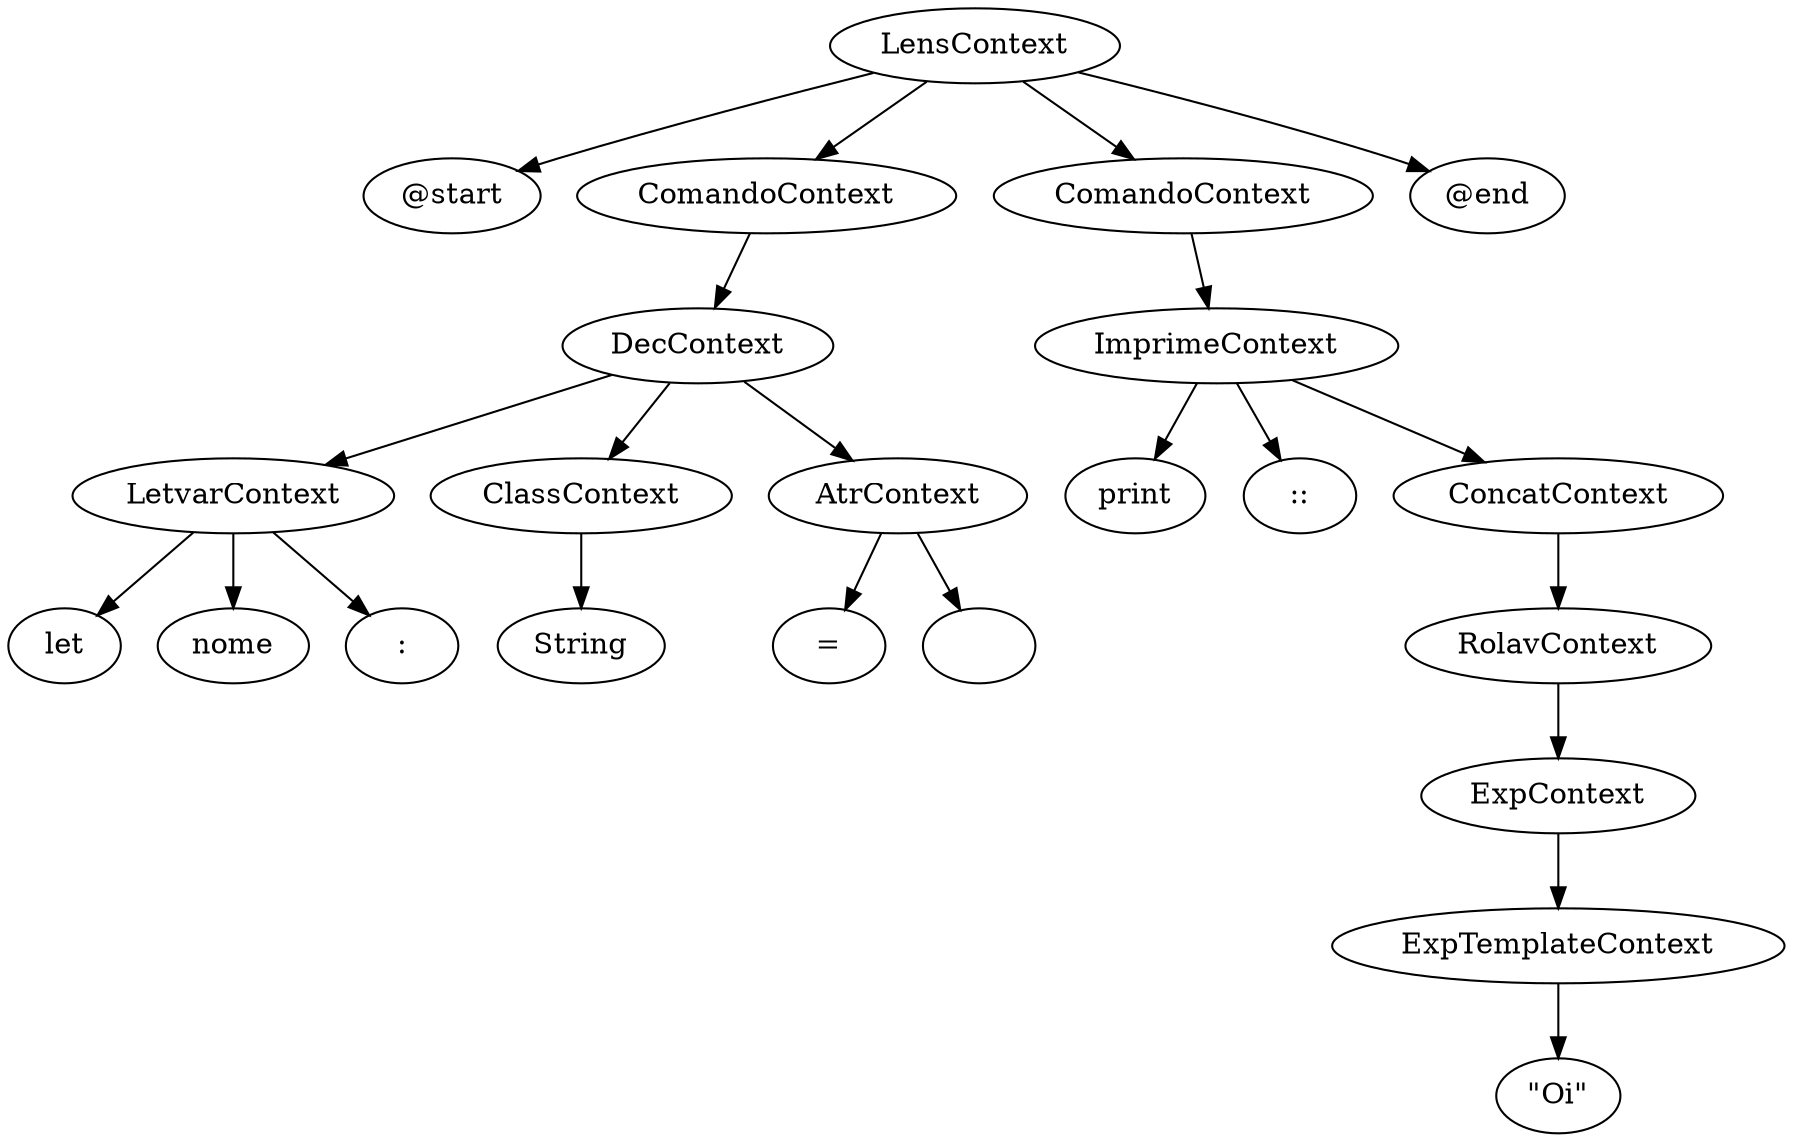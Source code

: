 digraph AST {
node1 [label="LensContext"];
node2 [label="@start"];
node1 -> node2;
node3 [label="ComandoContext"];
node4 [label="DecContext"];
node5 [label="LetvarContext"];
node6 [label="let"];
node5 -> node6;
node7 [label="nome"];
node5 -> node7;
node8 [label=":"];
node5 -> node8;
node4 -> node5;
node9 [label="ClassContext"];
node10 [label="String"];
node9 -> node10;
node4 -> node9;
node11 [label="AtrContext"];
node12 [label="="];
node11 -> node12;
node13 [label=""];
node11 -> node13;
node4 -> node11;
node3 -> node4;
node1 -> node3;
node14 [label="ComandoContext"];
node15 [label="ImprimeContext"];
node16 [label="print"];
node15 -> node16;
node17 [label="::"];
node15 -> node17;
node18 [label="ConcatContext"];
node19 [label="RolavContext"];
node20 [label="ExpContext"];
node21 [label="ExpTemplateContext"];
node22 [label="\"Oi\""];
node21 -> node22;
node20 -> node21;
node19 -> node20;
node18 -> node19;
node15 -> node18;
node14 -> node15;
node1 -> node14;
node23 [label="@end"];
node1 -> node23;
}